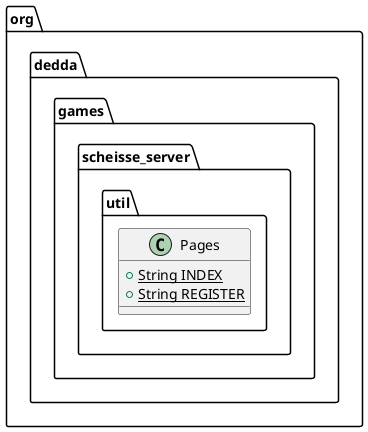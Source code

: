 @startuml
class org.dedda.games.scheisse_server.util.Pages{
    + {static} String INDEX
    + {static} String REGISTER
}
@enduml